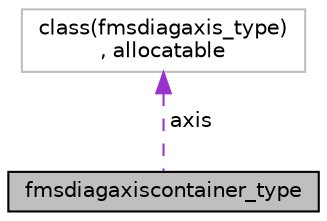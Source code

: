digraph "fmsdiagaxiscontainer_type"
{
 // INTERACTIVE_SVG=YES
 // LATEX_PDF_SIZE
  edge [fontname="Helvetica",fontsize="10",labelfontname="Helvetica",labelfontsize="10"];
  node [fontname="Helvetica",fontsize="10",shape=record];
  Node1 [label="fmsdiagaxiscontainer_type",height=0.2,width=0.4,color="black", fillcolor="grey75", style="filled", fontcolor="black",tooltip="Type to hold the diag_axis (either subaxis or a full axis)"];
  Node2 -> Node1 [dir="back",color="darkorchid3",fontsize="10",style="dashed",label=" axis" ,fontname="Helvetica"];
  Node2 [label="class(fmsdiagaxis_type)\l, allocatable",height=0.2,width=0.4,color="grey75", fillcolor="white", style="filled",tooltip=" "];
}
